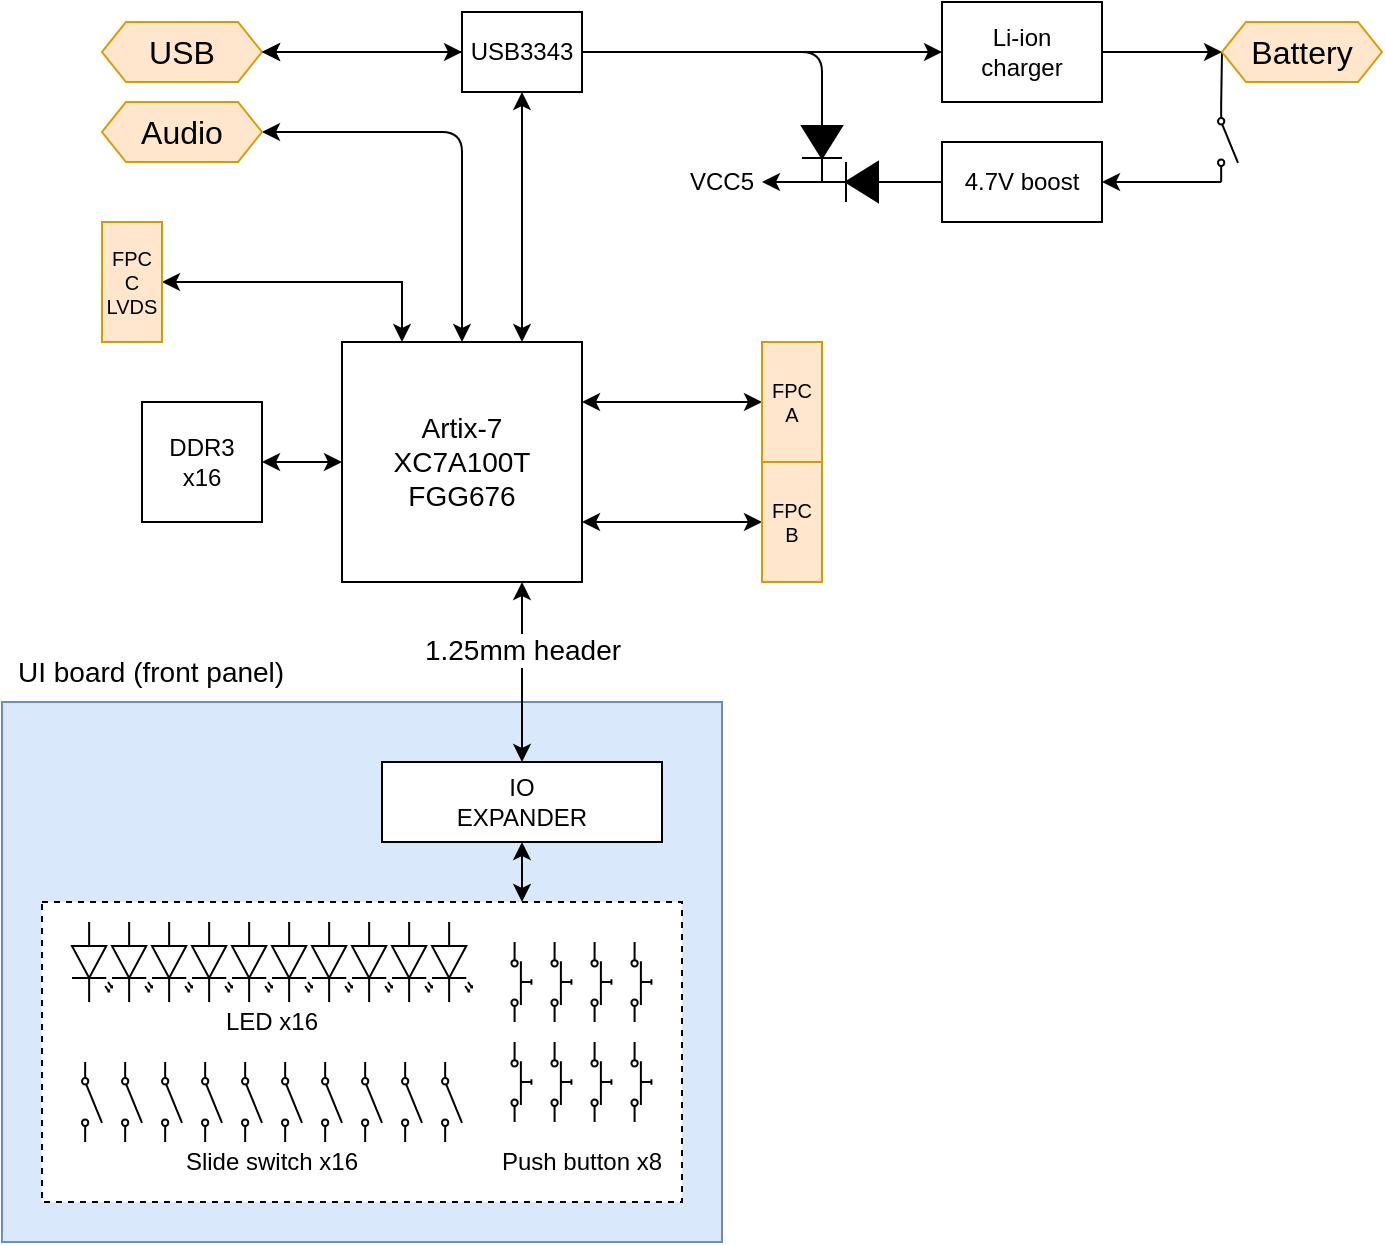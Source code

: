 <mxfile version="12.5.3" type="device"><diagram id="3n-md1XmOw2Dh70aS_lC" name="Page-1"><mxGraphModel dx="1231" dy="733" grid="1" gridSize="10" guides="1" tooltips="1" connect="1" arrows="1" fold="1" page="1" pageScale="1" pageWidth="1200" pageHeight="2500" math="0" shadow="0"><root><mxCell id="0"/><mxCell id="1" parent="0"/><mxCell id="ugE6z83dFDoeqU65vnA--8" style="edgeStyle=orthogonalEdgeStyle;rounded=0;orthogonalLoop=1;jettySize=auto;html=1;exitX=0;exitY=0.5;exitDx=0;exitDy=0;entryX=1;entryY=0.5;entryDx=0;entryDy=0;startArrow=classic;startFill=1;fontSize=10;" parent="1" source="ugE6z83dFDoeqU65vnA--1" target="ugE6z83dFDoeqU65vnA--2" edge="1"><mxGeometry relative="1" as="geometry"/></mxCell><mxCell id="ugE6z83dFDoeqU65vnA--12" style="edgeStyle=orthogonalEdgeStyle;rounded=0;orthogonalLoop=1;jettySize=auto;html=1;exitX=1;exitY=0.25;exitDx=0;exitDy=0;entryX=0;entryY=0.5;entryDx=0;entryDy=0;startArrow=classic;startFill=1;fontSize=10;" parent="1" source="ugE6z83dFDoeqU65vnA--1" target="ugE6z83dFDoeqU65vnA--10" edge="1"><mxGeometry relative="1" as="geometry"/></mxCell><mxCell id="ugE6z83dFDoeqU65vnA--13" style="edgeStyle=orthogonalEdgeStyle;rounded=0;orthogonalLoop=1;jettySize=auto;html=1;exitX=1;exitY=0.75;exitDx=0;exitDy=0;entryX=0;entryY=0.5;entryDx=0;entryDy=0;startArrow=classic;startFill=1;fontSize=10;" parent="1" source="ugE6z83dFDoeqU65vnA--1" target="ugE6z83dFDoeqU65vnA--11" edge="1"><mxGeometry relative="1" as="geometry"/></mxCell><mxCell id="ugE6z83dFDoeqU65vnA--16" style="edgeStyle=orthogonalEdgeStyle;rounded=0;orthogonalLoop=1;jettySize=auto;html=1;exitX=0.25;exitY=0;exitDx=0;exitDy=0;entryX=1;entryY=0.5;entryDx=0;entryDy=0;startArrow=classic;startFill=1;fontSize=10;" parent="1" source="ugE6z83dFDoeqU65vnA--1" target="ugE6z83dFDoeqU65vnA--14" edge="1"><mxGeometry relative="1" as="geometry"><Array as="points"><mxPoint x="470" y="250"/></Array></mxGeometry></mxCell><mxCell id="ugE6z83dFDoeqU65vnA--74" style="edgeStyle=elbowEdgeStyle;rounded=1;orthogonalLoop=1;jettySize=auto;elbow=vertical;html=1;exitX=0.5;exitY=0;exitDx=0;exitDy=0;entryX=1;entryY=0.5;entryDx=0;entryDy=0;startArrow=classic;startFill=1;fontSize=12;" parent="1" source="ugE6z83dFDoeqU65vnA--1" target="ugE6z83dFDoeqU65vnA--73" edge="1"><mxGeometry relative="1" as="geometry"><Array as="points"><mxPoint x="450" y="175"/><mxPoint x="490" y="135"/></Array></mxGeometry></mxCell><mxCell id="ugE6z83dFDoeqU65vnA--77" style="edgeStyle=elbowEdgeStyle;rounded=1;orthogonalLoop=1;jettySize=auto;elbow=vertical;html=1;exitX=0.75;exitY=0;exitDx=0;exitDy=0;entryX=0.5;entryY=1;entryDx=0;entryDy=0;startArrow=classic;startFill=1;fontSize=12;" parent="1" source="ugE6z83dFDoeqU65vnA--1" target="ugE6z83dFDoeqU65vnA--76" edge="1"><mxGeometry relative="1" as="geometry"/></mxCell><mxCell id="ugE6z83dFDoeqU65vnA--1" value="Artix-7&lt;br style=&quot;font-size: 14px;&quot;&gt;XC7A100T&lt;br style=&quot;font-size: 14px;&quot;&gt;FGG676" style="rounded=0;whiteSpace=wrap;html=1;fontSize=14;" parent="1" vertex="1"><mxGeometry x="440" y="280" width="120" height="120" as="geometry"/></mxCell><mxCell id="ugE6z83dFDoeqU65vnA--2" value="DDR3&lt;br style=&quot;font-size: 12px;&quot;&gt;x16" style="rounded=0;whiteSpace=wrap;html=1;fontSize=12;" parent="1" vertex="1"><mxGeometry x="340" y="310" width="60" height="60" as="geometry"/></mxCell><mxCell id="ugE6z83dFDoeqU65vnA--10" value="FPC&lt;br&gt;A" style="rounded=0;whiteSpace=wrap;html=1;fontSize=10;align=center;fillColor=#ffe6cc;strokeColor=#d79b00;" parent="1" vertex="1"><mxGeometry x="650" y="280" width="30" height="60" as="geometry"/></mxCell><mxCell id="ugE6z83dFDoeqU65vnA--11" value="FPC&lt;br&gt;B" style="rounded=0;whiteSpace=wrap;html=1;fontSize=10;align=center;fillColor=#ffe6cc;strokeColor=#d79b00;" parent="1" vertex="1"><mxGeometry x="650" y="340" width="30" height="60" as="geometry"/></mxCell><mxCell id="ugE6z83dFDoeqU65vnA--14" value="FPC&lt;br&gt;C&lt;br&gt;LVDS" style="rounded=0;whiteSpace=wrap;html=1;fontSize=10;align=center;fillColor=#ffe6cc;strokeColor=#d79b00;" parent="1" vertex="1"><mxGeometry x="320" y="220" width="30" height="60" as="geometry"/></mxCell><mxCell id="ugE6z83dFDoeqU65vnA--59" value="" style="rounded=0;whiteSpace=wrap;html=1;fontSize=10;align=center;fillColor=#dae8fc;strokeColor=#6c8ebf;" parent="1" vertex="1"><mxGeometry x="270" y="460" width="360" height="270" as="geometry"/></mxCell><mxCell id="ugE6z83dFDoeqU65vnA--17" value="IO&lt;br&gt;EXPANDER" style="rounded=0;whiteSpace=wrap;html=1;fontSize=12;" parent="1" vertex="1"><mxGeometry x="460" y="490" width="140" height="40" as="geometry"/></mxCell><mxCell id="ugE6z83dFDoeqU65vnA--60" value="UI board (front panel)" style="text;html=1;strokeColor=none;fillColor=none;align=left;verticalAlign=middle;whiteSpace=wrap;rounded=0;fontSize=14;spacingLeft=6;" parent="1" vertex="1"><mxGeometry x="270" y="430" width="160" height="30" as="geometry"/></mxCell><mxCell id="ugE6z83dFDoeqU65vnA--56" value="" style="rounded=0;whiteSpace=wrap;html=1;fontSize=10;align=center;dashed=1;" parent="1" vertex="1"><mxGeometry x="290" y="560" width="320" height="150" as="geometry"/></mxCell><mxCell id="ugE6z83dFDoeqU65vnA--61" style="edgeStyle=elbowEdgeStyle;rounded=1;orthogonalLoop=1;jettySize=auto;elbow=vertical;html=1;exitX=0.5;exitY=1;exitDx=0;exitDy=0;entryX=0.75;entryY=0;entryDx=0;entryDy=0;startArrow=classic;startFill=1;fontSize=14;" parent="1" source="ugE6z83dFDoeqU65vnA--17" target="ugE6z83dFDoeqU65vnA--56" edge="1"><mxGeometry relative="1" as="geometry"/></mxCell><mxCell id="ugE6z83dFDoeqU65vnA--29" value="" style="group" parent="1" vertex="1" connectable="0"><mxGeometry x="524.71" y="630" width="70" height="40" as="geometry"/></mxCell><mxCell id="ugE6z83dFDoeqU65vnA--25" value="" style="pointerEvents=1;verticalLabelPosition=bottom;shadow=0;dashed=0;align=center;html=1;verticalAlign=top;shape=mxgraph.electrical.electro-mechanical.push_switch_no;fontSize=10;direction=south;" parent="ugE6z83dFDoeqU65vnA--29" vertex="1"><mxGeometry width="10" height="40" as="geometry"/></mxCell><mxCell id="ugE6z83dFDoeqU65vnA--26" value="" style="pointerEvents=1;verticalLabelPosition=bottom;shadow=0;dashed=0;align=center;html=1;verticalAlign=top;shape=mxgraph.electrical.electro-mechanical.push_switch_no;fontSize=10;direction=south;" parent="ugE6z83dFDoeqU65vnA--29" vertex="1"><mxGeometry x="20" width="10" height="40" as="geometry"/></mxCell><mxCell id="ugE6z83dFDoeqU65vnA--27" value="" style="pointerEvents=1;verticalLabelPosition=bottom;shadow=0;dashed=0;align=center;html=1;verticalAlign=top;shape=mxgraph.electrical.electro-mechanical.push_switch_no;fontSize=10;direction=south;" parent="ugE6z83dFDoeqU65vnA--29" vertex="1"><mxGeometry x="40" width="10" height="40" as="geometry"/></mxCell><mxCell id="ugE6z83dFDoeqU65vnA--28" value="" style="pointerEvents=1;verticalLabelPosition=bottom;shadow=0;dashed=0;align=center;html=1;verticalAlign=top;shape=mxgraph.electrical.electro-mechanical.push_switch_no;fontSize=10;direction=south;" parent="ugE6z83dFDoeqU65vnA--29" vertex="1"><mxGeometry x="60" width="10" height="40" as="geometry"/></mxCell><mxCell id="ugE6z83dFDoeqU65vnA--55" value="" style="group" parent="1" vertex="1" connectable="0"><mxGeometry x="310" y="640" width="190" height="40" as="geometry"/></mxCell><mxCell id="ugE6z83dFDoeqU65vnA--20" value="" style="pointerEvents=1;verticalLabelPosition=bottom;shadow=0;dashed=0;align=center;html=1;verticalAlign=top;shape=mxgraph.electrical.electro-mechanical.simple_switch;fontSize=10;direction=south;" parent="ugE6z83dFDoeqU65vnA--55" vertex="1"><mxGeometry width="10" height="40" as="geometry"/></mxCell><mxCell id="ugE6z83dFDoeqU65vnA--21" value="" style="pointerEvents=1;verticalLabelPosition=bottom;shadow=0;dashed=0;align=center;html=1;verticalAlign=top;shape=mxgraph.electrical.electro-mechanical.simple_switch;fontSize=10;direction=south;" parent="ugE6z83dFDoeqU65vnA--55" vertex="1"><mxGeometry x="20" width="10" height="40" as="geometry"/></mxCell><mxCell id="ugE6z83dFDoeqU65vnA--22" value="" style="pointerEvents=1;verticalLabelPosition=bottom;shadow=0;dashed=0;align=center;html=1;verticalAlign=top;shape=mxgraph.electrical.electro-mechanical.simple_switch;fontSize=10;direction=south;" parent="ugE6z83dFDoeqU65vnA--55" vertex="1"><mxGeometry x="40" width="10" height="40" as="geometry"/></mxCell><mxCell id="ugE6z83dFDoeqU65vnA--23" value="" style="pointerEvents=1;verticalLabelPosition=bottom;shadow=0;dashed=0;align=center;html=1;verticalAlign=top;shape=mxgraph.electrical.electro-mechanical.simple_switch;fontSize=10;direction=south;" parent="ugE6z83dFDoeqU65vnA--55" vertex="1"><mxGeometry x="60" width="10" height="40" as="geometry"/></mxCell><mxCell id="ugE6z83dFDoeqU65vnA--49" value="" style="pointerEvents=1;verticalLabelPosition=bottom;shadow=0;dashed=0;align=center;html=1;verticalAlign=top;shape=mxgraph.electrical.electro-mechanical.simple_switch;fontSize=10;direction=south;" parent="ugE6z83dFDoeqU65vnA--55" vertex="1"><mxGeometry x="80" width="10" height="40" as="geometry"/></mxCell><mxCell id="ugE6z83dFDoeqU65vnA--50" value="" style="pointerEvents=1;verticalLabelPosition=bottom;shadow=0;dashed=0;align=center;html=1;verticalAlign=top;shape=mxgraph.electrical.electro-mechanical.simple_switch;fontSize=10;direction=south;" parent="ugE6z83dFDoeqU65vnA--55" vertex="1"><mxGeometry x="100" width="10" height="40" as="geometry"/></mxCell><mxCell id="ugE6z83dFDoeqU65vnA--51" value="" style="pointerEvents=1;verticalLabelPosition=bottom;shadow=0;dashed=0;align=center;html=1;verticalAlign=top;shape=mxgraph.electrical.electro-mechanical.simple_switch;fontSize=10;direction=south;" parent="ugE6z83dFDoeqU65vnA--55" vertex="1"><mxGeometry x="120" width="10" height="40" as="geometry"/></mxCell><mxCell id="ugE6z83dFDoeqU65vnA--52" value="" style="pointerEvents=1;verticalLabelPosition=bottom;shadow=0;dashed=0;align=center;html=1;verticalAlign=top;shape=mxgraph.electrical.electro-mechanical.simple_switch;fontSize=10;direction=south;" parent="ugE6z83dFDoeqU65vnA--55" vertex="1"><mxGeometry x="140" width="10" height="40" as="geometry"/></mxCell><mxCell id="ugE6z83dFDoeqU65vnA--53" value="" style="pointerEvents=1;verticalLabelPosition=bottom;shadow=0;dashed=0;align=center;html=1;verticalAlign=top;shape=mxgraph.electrical.electro-mechanical.simple_switch;fontSize=10;direction=south;" parent="ugE6z83dFDoeqU65vnA--55" vertex="1"><mxGeometry x="160" width="10" height="40" as="geometry"/></mxCell><mxCell id="ugE6z83dFDoeqU65vnA--54" value="" style="pointerEvents=1;verticalLabelPosition=bottom;shadow=0;dashed=0;align=center;html=1;verticalAlign=top;shape=mxgraph.electrical.electro-mechanical.simple_switch;fontSize=10;direction=south;" parent="ugE6z83dFDoeqU65vnA--55" vertex="1"><mxGeometry x="180" width="10" height="40" as="geometry"/></mxCell><mxCell id="ugE6z83dFDoeqU65vnA--30" value="" style="verticalLabelPosition=bottom;shadow=0;dashed=0;align=center;html=1;verticalAlign=top;shape=mxgraph.electrical.opto_electronics.led_2;pointerEvents=1;fontSize=10;direction=south;" parent="1" vertex="1"><mxGeometry x="305" y="570" width="20" height="40" as="geometry"/></mxCell><mxCell id="ugE6z83dFDoeqU65vnA--31" value="" style="verticalLabelPosition=bottom;shadow=0;dashed=0;align=center;html=1;verticalAlign=top;shape=mxgraph.electrical.opto_electronics.led_2;pointerEvents=1;fontSize=10;direction=south;" parent="1" vertex="1"><mxGeometry x="325" y="570" width="20" height="40" as="geometry"/></mxCell><mxCell id="ugE6z83dFDoeqU65vnA--32" value="" style="verticalLabelPosition=bottom;shadow=0;dashed=0;align=center;html=1;verticalAlign=top;shape=mxgraph.electrical.opto_electronics.led_2;pointerEvents=1;fontSize=10;direction=south;" parent="1" vertex="1"><mxGeometry x="345" y="570" width="20" height="40" as="geometry"/></mxCell><mxCell id="ugE6z83dFDoeqU65vnA--33" value="" style="verticalLabelPosition=bottom;shadow=0;dashed=0;align=center;html=1;verticalAlign=top;shape=mxgraph.electrical.opto_electronics.led_2;pointerEvents=1;fontSize=10;direction=south;" parent="1" vertex="1"><mxGeometry x="365" y="570" width="20" height="40" as="geometry"/></mxCell><mxCell id="ugE6z83dFDoeqU65vnA--34" value="" style="verticalLabelPosition=bottom;shadow=0;dashed=0;align=center;html=1;verticalAlign=top;shape=mxgraph.electrical.opto_electronics.led_2;pointerEvents=1;fontSize=10;direction=south;" parent="1" vertex="1"><mxGeometry x="385" y="570" width="20" height="40" as="geometry"/></mxCell><mxCell id="ugE6z83dFDoeqU65vnA--35" value="" style="verticalLabelPosition=bottom;shadow=0;dashed=0;align=center;html=1;verticalAlign=top;shape=mxgraph.electrical.opto_electronics.led_2;pointerEvents=1;fontSize=10;direction=south;" parent="1" vertex="1"><mxGeometry x="405" y="570" width="20" height="40" as="geometry"/></mxCell><mxCell id="ugE6z83dFDoeqU65vnA--36" value="" style="verticalLabelPosition=bottom;shadow=0;dashed=0;align=center;html=1;verticalAlign=top;shape=mxgraph.electrical.opto_electronics.led_2;pointerEvents=1;fontSize=10;direction=south;" parent="1" vertex="1"><mxGeometry x="425" y="570" width="20" height="40" as="geometry"/></mxCell><mxCell id="ugE6z83dFDoeqU65vnA--37" value="" style="verticalLabelPosition=bottom;shadow=0;dashed=0;align=center;html=1;verticalAlign=top;shape=mxgraph.electrical.opto_electronics.led_2;pointerEvents=1;fontSize=10;direction=south;" parent="1" vertex="1"><mxGeometry x="445" y="570" width="20" height="40" as="geometry"/></mxCell><mxCell id="ugE6z83dFDoeqU65vnA--38" value="" style="verticalLabelPosition=bottom;shadow=0;dashed=0;align=center;html=1;verticalAlign=top;shape=mxgraph.electrical.opto_electronics.led_2;pointerEvents=1;fontSize=10;direction=south;" parent="1" vertex="1"><mxGeometry x="465" y="570" width="20" height="40" as="geometry"/></mxCell><mxCell id="ugE6z83dFDoeqU65vnA--39" value="" style="verticalLabelPosition=bottom;shadow=0;dashed=0;align=center;html=1;verticalAlign=top;shape=mxgraph.electrical.opto_electronics.led_2;pointerEvents=1;fontSize=10;direction=south;" parent="1" vertex="1"><mxGeometry x="485" y="570" width="20" height="40" as="geometry"/></mxCell><mxCell id="ugE6z83dFDoeqU65vnA--64" value="LED x16" style="text;html=1;strokeColor=none;fillColor=none;align=center;verticalAlign=middle;whiteSpace=wrap;rounded=0;dashed=1;fontSize=12;" parent="1" vertex="1"><mxGeometry x="300" y="610" width="210" height="20" as="geometry"/></mxCell><mxCell id="ugE6z83dFDoeqU65vnA--65" value="Slide switch x16" style="text;html=1;strokeColor=none;fillColor=none;align=center;verticalAlign=middle;whiteSpace=wrap;rounded=0;dashed=1;fontSize=12;" parent="1" vertex="1"><mxGeometry x="300" y="680" width="210" height="20" as="geometry"/></mxCell><mxCell id="ugE6z83dFDoeqU65vnA--66" value="Push button x8" style="text;html=1;strokeColor=none;fillColor=none;align=center;verticalAlign=middle;whiteSpace=wrap;rounded=0;dashed=1;fontSize=12;" parent="1" vertex="1"><mxGeometry x="510" y="680" width="100" height="20" as="geometry"/></mxCell><mxCell id="ugE6z83dFDoeqU65vnA--18" style="edgeStyle=elbowEdgeStyle;rounded=1;orthogonalLoop=1;jettySize=auto;html=1;exitX=0.75;exitY=1;exitDx=0;exitDy=0;entryX=0.5;entryY=0;entryDx=0;entryDy=0;startArrow=classic;startFill=1;fontSize=10;elbow=vertical;" parent="1" source="ugE6z83dFDoeqU65vnA--1" target="ugE6z83dFDoeqU65vnA--17" edge="1"><mxGeometry relative="1" as="geometry"><Array as="points"><mxPoint x="520" y="430"/><mxPoint x="520" y="420"/></Array></mxGeometry></mxCell><mxCell id="ugE6z83dFDoeqU65vnA--63" value="1.25mm header" style="text;html=1;align=center;verticalAlign=middle;resizable=0;points=[];labelBackgroundColor=#ffffff;fontSize=14;" parent="ugE6z83dFDoeqU65vnA--18" vertex="1" connectable="0"><mxGeometry x="-0.25" y="11" relative="1" as="geometry"><mxPoint x="-11.29" y="-0.34" as="offset"/></mxGeometry></mxCell><mxCell id="ugE6z83dFDoeqU65vnA--67" value="" style="group" parent="1" vertex="1" connectable="0"><mxGeometry x="524.71" y="580" width="70" height="40" as="geometry"/></mxCell><mxCell id="ugE6z83dFDoeqU65vnA--68" value="" style="pointerEvents=1;verticalLabelPosition=bottom;shadow=0;dashed=0;align=center;html=1;verticalAlign=top;shape=mxgraph.electrical.electro-mechanical.push_switch_no;fontSize=10;direction=south;" parent="ugE6z83dFDoeqU65vnA--67" vertex="1"><mxGeometry width="10" height="40" as="geometry"/></mxCell><mxCell id="ugE6z83dFDoeqU65vnA--69" value="" style="pointerEvents=1;verticalLabelPosition=bottom;shadow=0;dashed=0;align=center;html=1;verticalAlign=top;shape=mxgraph.electrical.electro-mechanical.push_switch_no;fontSize=10;direction=south;" parent="ugE6z83dFDoeqU65vnA--67" vertex="1"><mxGeometry x="20" width="10" height="40" as="geometry"/></mxCell><mxCell id="ugE6z83dFDoeqU65vnA--70" value="" style="pointerEvents=1;verticalLabelPosition=bottom;shadow=0;dashed=0;align=center;html=1;verticalAlign=top;shape=mxgraph.electrical.electro-mechanical.push_switch_no;fontSize=10;direction=south;" parent="ugE6z83dFDoeqU65vnA--67" vertex="1"><mxGeometry x="40" width="10" height="40" as="geometry"/></mxCell><mxCell id="ugE6z83dFDoeqU65vnA--71" value="" style="pointerEvents=1;verticalLabelPosition=bottom;shadow=0;dashed=0;align=center;html=1;verticalAlign=top;shape=mxgraph.electrical.electro-mechanical.push_switch_no;fontSize=10;direction=south;" parent="ugE6z83dFDoeqU65vnA--67" vertex="1"><mxGeometry x="60" width="10" height="40" as="geometry"/></mxCell><mxCell id="ugE6z83dFDoeqU65vnA--73" value="Audio" style="shape=hexagon;perimeter=hexagonPerimeter2;whiteSpace=wrap;html=1;fontSize=16;size=0.15;fillColor=#ffe6cc;strokeColor=#d79b00;" parent="1" vertex="1"><mxGeometry x="320" y="160" width="80" height="30" as="geometry"/></mxCell><mxCell id="ugE6z83dFDoeqU65vnA--81" style="rounded=1;orthogonalLoop=1;jettySize=auto;elbow=vertical;html=1;exitX=1;exitY=0.5;exitDx=0;exitDy=0;entryX=0;entryY=0.5;entryDx=0;entryDy=0;startArrow=classic;startFill=1;fontSize=12;" parent="1" source="ugE6z83dFDoeqU65vnA--75" target="ugE6z83dFDoeqU65vnA--80" edge="1"><mxGeometry relative="1" as="geometry"/></mxCell><mxCell id="ugE6z83dFDoeqU65vnA--94" style="edgeStyle=elbowEdgeStyle;rounded=1;orthogonalLoop=1;jettySize=auto;elbow=vertical;html=1;exitX=1;exitY=0.5;exitDx=0;exitDy=0;entryX=0;entryY=0.5;entryDx=0;entryDy=0;entryPerimeter=0;startArrow=none;startFill=0;fontSize=12;endArrow=none;endFill=0;" parent="1" source="ugE6z83dFDoeqU65vnA--75" target="ugE6z83dFDoeqU65vnA--86" edge="1"><mxGeometry relative="1" as="geometry"><Array as="points"><mxPoint x="650" y="135"/></Array></mxGeometry></mxCell><mxCell id="ugE6z83dFDoeqU65vnA--75" value="USB" style="shape=hexagon;perimeter=hexagonPerimeter2;whiteSpace=wrap;html=1;fontSize=16;size=0.15;fillColor=#ffe6cc;strokeColor=#d79b00;" parent="1" vertex="1"><mxGeometry x="320" y="120" width="80" height="30" as="geometry"/></mxCell><mxCell id="ugE6z83dFDoeqU65vnA--79" style="rounded=1;orthogonalLoop=1;jettySize=auto;elbow=vertical;html=1;exitX=0;exitY=0.5;exitDx=0;exitDy=0;startArrow=classic;startFill=1;fontSize=12;" parent="1" source="ugE6z83dFDoeqU65vnA--76" target="ugE6z83dFDoeqU65vnA--75" edge="1"><mxGeometry relative="1" as="geometry"/></mxCell><mxCell id="ugE6z83dFDoeqU65vnA--76" value="USB3343" style="rounded=0;whiteSpace=wrap;html=1;fontSize=12;align=center;" parent="1" vertex="1"><mxGeometry x="500" y="115" width="60" height="40" as="geometry"/></mxCell><mxCell id="ugE6z83dFDoeqU65vnA--83" style="edgeStyle=none;rounded=1;orthogonalLoop=1;jettySize=auto;html=1;exitX=1;exitY=0.5;exitDx=0;exitDy=0;entryX=0;entryY=0.5;entryDx=0;entryDy=0;startArrow=none;startFill=0;fontSize=12;" parent="1" source="ugE6z83dFDoeqU65vnA--80" target="ugE6z83dFDoeqU65vnA--82" edge="1"><mxGeometry relative="1" as="geometry"/></mxCell><mxCell id="ugE6z83dFDoeqU65vnA--80" value="Li-ion&lt;br&gt;charger" style="rounded=0;whiteSpace=wrap;html=1;fontSize=12;align=center;" parent="1" vertex="1"><mxGeometry x="740" y="110" width="80" height="50" as="geometry"/></mxCell><mxCell id="ugE6z83dFDoeqU65vnA--97" style="rounded=1;orthogonalLoop=1;jettySize=auto;elbow=vertical;html=1;exitX=0;exitY=0.5;exitDx=0;exitDy=0;entryX=0;entryY=0.84;entryDx=0;entryDy=0;entryPerimeter=0;startArrow=none;startFill=0;endArrow=none;endFill=0;fontSize=12;" parent="1" source="ugE6z83dFDoeqU65vnA--82" target="ugE6z83dFDoeqU65vnA--96" edge="1"><mxGeometry relative="1" as="geometry"/></mxCell><mxCell id="ugE6z83dFDoeqU65vnA--82" value="Battery" style="shape=hexagon;perimeter=hexagonPerimeter2;whiteSpace=wrap;html=1;fontSize=16;size=0.15;fillColor=#ffe6cc;strokeColor=#d79b00;" parent="1" vertex="1"><mxGeometry x="880" y="120" width="80" height="30" as="geometry"/></mxCell><mxCell id="ugE6z83dFDoeqU65vnA--95" style="edgeStyle=elbowEdgeStyle;rounded=1;orthogonalLoop=1;jettySize=auto;elbow=vertical;html=1;exitX=0;exitY=0.5;exitDx=0;exitDy=0;entryX=0;entryY=0.5;entryDx=0;entryDy=0;entryPerimeter=0;startArrow=none;startFill=0;endArrow=none;endFill=0;fontSize=12;" parent="1" source="ugE6z83dFDoeqU65vnA--84" target="ugE6z83dFDoeqU65vnA--87" edge="1"><mxGeometry relative="1" as="geometry"><Array as="points"><mxPoint x="730" y="200"/><mxPoint x="720" y="150"/></Array></mxGeometry></mxCell><mxCell id="ugE6z83dFDoeqU65vnA--84" value="4.7V boost" style="rounded=0;whiteSpace=wrap;html=1;fontSize=12;align=center;" parent="1" vertex="1"><mxGeometry x="740" y="180" width="80" height="40" as="geometry"/></mxCell><mxCell id="ugE6z83dFDoeqU65vnA--86" value="" style="pointerEvents=1;fillColor=#000000;verticalLabelPosition=bottom;shadow=0;dashed=0;align=center;html=1;verticalAlign=top;shape=mxgraph.electrical.diodes.diode;fontSize=12;direction=south;" parent="1" vertex="1"><mxGeometry x="670" y="160" width="20" height="40" as="geometry"/></mxCell><mxCell id="ugE6z83dFDoeqU65vnA--93" style="edgeStyle=elbowEdgeStyle;rounded=1;orthogonalLoop=1;jettySize=auto;elbow=vertical;html=1;exitX=1;exitY=0.5;exitDx=0;exitDy=0;exitPerimeter=0;entryX=1;entryY=0.5;entryDx=0;entryDy=0;startArrow=none;startFill=0;fontSize=12;" parent="1" source="ugE6z83dFDoeqU65vnA--87" target="ugE6z83dFDoeqU65vnA--89" edge="1"><mxGeometry relative="1" as="geometry"/></mxCell><mxCell id="ugE6z83dFDoeqU65vnA--87" value="" style="pointerEvents=1;fillColor=#000000;verticalLabelPosition=bottom;shadow=0;dashed=0;align=center;html=1;verticalAlign=top;shape=mxgraph.electrical.diodes.diode;fontSize=12;direction=west;" parent="1" vertex="1"><mxGeometry x="680" y="190" width="40" height="20" as="geometry"/></mxCell><mxCell id="ugE6z83dFDoeqU65vnA--89" value="VCC5" style="text;html=1;strokeColor=none;fillColor=none;align=center;verticalAlign=middle;whiteSpace=wrap;rounded=0;fontSize=12;" parent="1" vertex="1"><mxGeometry x="610" y="190" width="40" height="20" as="geometry"/></mxCell><mxCell id="ugE6z83dFDoeqU65vnA--98" style="edgeStyle=elbowEdgeStyle;rounded=1;orthogonalLoop=1;jettySize=auto;elbow=vertical;html=1;exitX=1;exitY=0.84;exitDx=0;exitDy=0;exitPerimeter=0;entryX=1;entryY=0.5;entryDx=0;entryDy=0;startArrow=none;startFill=0;endArrow=classic;endFill=1;fontSize=12;" parent="1" source="ugE6z83dFDoeqU65vnA--96" target="ugE6z83dFDoeqU65vnA--84" edge="1"><mxGeometry relative="1" as="geometry"/></mxCell><mxCell id="ugE6z83dFDoeqU65vnA--96" value="" style="pointerEvents=1;verticalLabelPosition=bottom;shadow=0;dashed=0;align=center;html=1;verticalAlign=top;shape=mxgraph.electrical.electro-mechanical.simple_switch;fontSize=10;direction=south;" parent="1" vertex="1"><mxGeometry x="878" y="160" width="10" height="40" as="geometry"/></mxCell></root></mxGraphModel></diagram></mxfile>